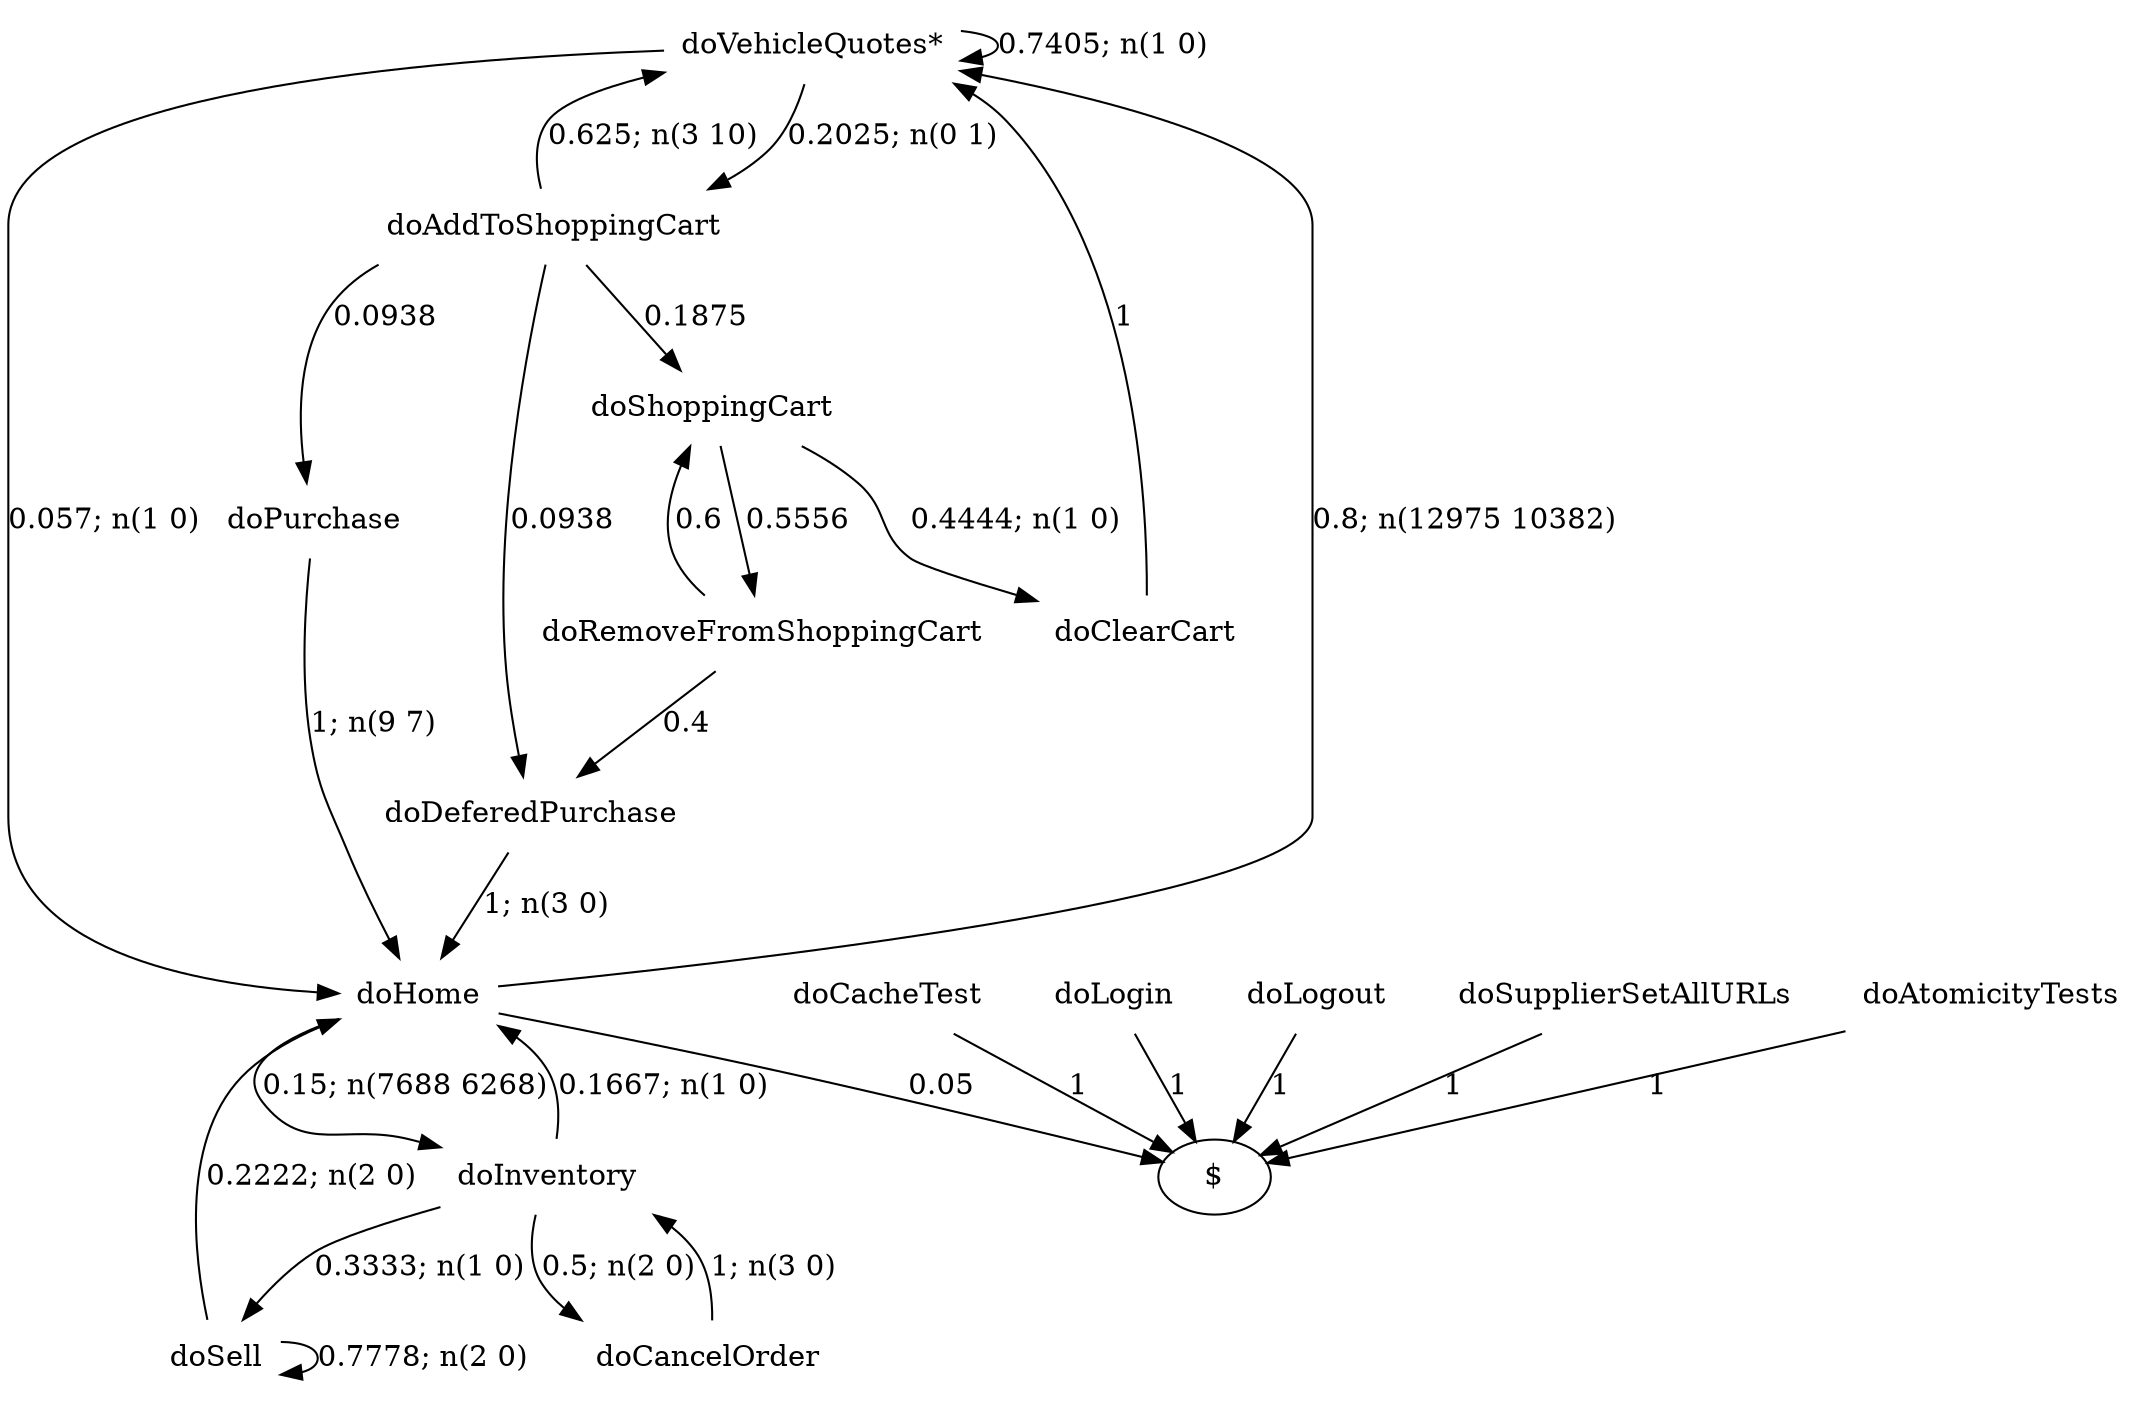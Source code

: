 digraph G {"doVehicleQuotes*" [label="doVehicleQuotes*",shape=none];"doSupplierSetAllURLs" [label="doSupplierSetAllURLs",shape=none];"doAtomicityTests" [label="doAtomicityTests",shape=none];"doCacheTest" [label="doCacheTest",shape=none];"doLogin" [label="doLogin",shape=none];"doAddToShoppingCart" [label="doAddToShoppingCart",shape=none];"doDeferedPurchase" [label="doDeferedPurchase",shape=none];"doHome" [label="doHome",shape=none];"doShoppingCart" [label="doShoppingCart",shape=none];"doClearCart" [label="doClearCart",shape=none];"doPurchase" [label="doPurchase",shape=none];"doInventory" [label="doInventory",shape=none];"doSell" [label="doSell",shape=none];"doLogout" [label="doLogout",shape=none];"doCancelOrder" [label="doCancelOrder",shape=none];"doRemoveFromShoppingCart" [label="doRemoveFromShoppingCart",shape=none];"doVehicleQuotes*"->"doVehicleQuotes*" [style=solid,label="0.7405; n(1 0)"];"doVehicleQuotes*"->"doAddToShoppingCart" [style=solid,label="0.2025; n(0 1)"];"doVehicleQuotes*"->"doHome" [style=solid,label="0.057; n(1 0)"];"doSupplierSetAllURLs"->"$" [style=solid,label="1"];"doAtomicityTests"->"$" [style=solid,label="1"];"doCacheTest"->"$" [style=solid,label="1"];"doLogin"->"$" [style=solid,label="1"];"doAddToShoppingCart"->"doVehicleQuotes*" [style=solid,label="0.625; n(3 10)"];"doAddToShoppingCart"->"doDeferedPurchase" [style=solid,label="0.0938"];"doAddToShoppingCart"->"doShoppingCart" [style=solid,label="0.1875"];"doAddToShoppingCart"->"doPurchase" [style=solid,label="0.0938"];"doDeferedPurchase"->"doHome" [style=solid,label="1; n(3 0)"];"doHome"->"doVehicleQuotes*" [style=solid,label="0.8; n(12975 10382)"];"doHome"->"doInventory" [style=solid,label="0.15; n(7688 6268)"];"doHome"->"$" [style=solid,label="0.05"];"doShoppingCart"->"doClearCart" [style=solid,label="0.4444; n(1 0)"];"doShoppingCart"->"doRemoveFromShoppingCart" [style=solid,label="0.5556"];"doClearCart"->"doVehicleQuotes*" [style=solid,label="1"];"doPurchase"->"doHome" [style=solid,label="1; n(9 7)"];"doInventory"->"doHome" [style=solid,label="0.1667; n(1 0)"];"doInventory"->"doSell" [style=solid,label="0.3333; n(1 0)"];"doInventory"->"doCancelOrder" [style=solid,label="0.5; n(2 0)"];"doSell"->"doHome" [style=solid,label="0.2222; n(2 0)"];"doSell"->"doSell" [style=solid,label="0.7778; n(2 0)"];"doLogout"->"$" [style=solid,label="1"];"doCancelOrder"->"doInventory" [style=solid,label="1; n(3 0)"];"doRemoveFromShoppingCart"->"doDeferedPurchase" [style=solid,label="0.4"];"doRemoveFromShoppingCart"->"doShoppingCart" [style=solid,label="0.6"];}